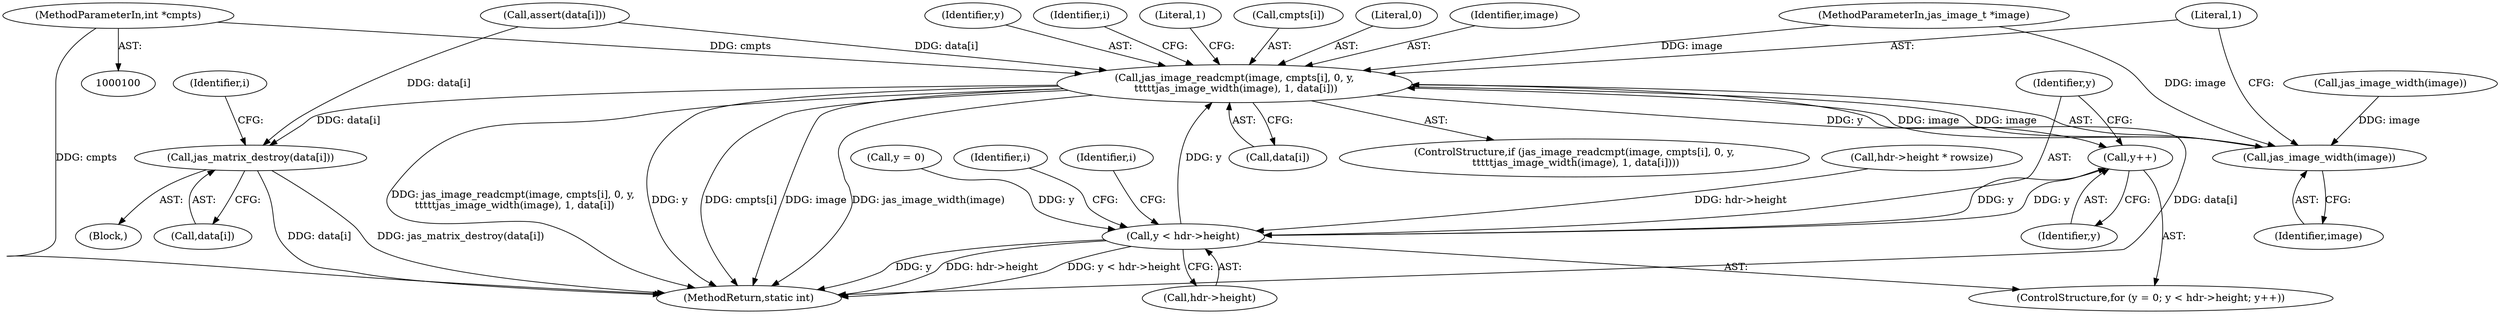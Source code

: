 digraph "0_jasper_411a4068f8c464e883358bf403a3e25158863823_1@pointer" {
"1000105" [label="(MethodParameterIn,int *cmpts)"];
"1000191" [label="(Call,jas_image_readcmpt(image, cmpts[i], 0, y,\n \t\t\t\t\tjas_image_width(image), 1, data[i]))"];
"1000177" [label="(Call,y++)"];
"1000172" [label="(Call,y < hdr->height)"];
"1000198" [label="(Call,jas_image_width(image))"];
"1000360" [label="(Call,jas_matrix_destroy(data[i]))"];
"1000200" [label="(Literal,1)"];
"1000201" [label="(Call,data[i])"];
"1000105" [label="(MethodParameterIn,int *cmpts)"];
"1000178" [label="(Identifier,y)"];
"1000163" [label="(Call,hdr->height * rowsize)"];
"1000359" [label="(Block,)"];
"1000361" [label="(Call,data[i])"];
"1000197" [label="(Identifier,y)"];
"1000358" [label="(Identifier,i)"];
"1000191" [label="(Call,jas_image_readcmpt(image, cmpts[i], 0, y,\n \t\t\t\t\tjas_image_width(image), 1, data[i]))"];
"1000188" [label="(Identifier,i)"];
"1000207" [label="(Literal,1)"];
"1000190" [label="(ControlStructure,if (jas_image_readcmpt(image, cmpts[i], 0, y,\n \t\t\t\t\tjas_image_width(image), 1, data[i])))"];
"1000169" [label="(Call,y = 0)"];
"1000134" [label="(Call,jas_image_width(image))"];
"1000199" [label="(Identifier,image)"];
"1000360" [label="(Call,jas_matrix_destroy(data[i]))"];
"1000172" [label="(Call,y < hdr->height)"];
"1000366" [label="(MethodReturn,static int)"];
"1000193" [label="(Call,cmpts[i])"];
"1000174" [label="(Call,hdr->height)"];
"1000196" [label="(Literal,0)"];
"1000192" [label="(Identifier,image)"];
"1000173" [label="(Identifier,y)"];
"1000168" [label="(ControlStructure,for (y = 0; y < hdr->height; y++))"];
"1000103" [label="(MethodParameterIn,jas_image_t *image)"];
"1000177" [label="(Call,y++)"];
"1000198" [label="(Call,jas_image_width(image))"];
"1000352" [label="(Identifier,i)"];
"1000136" [label="(Call,assert(data[i]))"];
"1000182" [label="(Identifier,i)"];
"1000105" -> "1000100"  [label="AST: "];
"1000105" -> "1000366"  [label="DDG: cmpts"];
"1000105" -> "1000191"  [label="DDG: cmpts"];
"1000191" -> "1000190"  [label="AST: "];
"1000191" -> "1000201"  [label="CFG: "];
"1000192" -> "1000191"  [label="AST: "];
"1000193" -> "1000191"  [label="AST: "];
"1000196" -> "1000191"  [label="AST: "];
"1000197" -> "1000191"  [label="AST: "];
"1000198" -> "1000191"  [label="AST: "];
"1000200" -> "1000191"  [label="AST: "];
"1000201" -> "1000191"  [label="AST: "];
"1000207" -> "1000191"  [label="CFG: "];
"1000188" -> "1000191"  [label="CFG: "];
"1000191" -> "1000366"  [label="DDG: data[i]"];
"1000191" -> "1000366"  [label="DDG: jas_image_readcmpt(image, cmpts[i], 0, y,\n \t\t\t\t\tjas_image_width(image), 1, data[i])"];
"1000191" -> "1000366"  [label="DDG: y"];
"1000191" -> "1000366"  [label="DDG: cmpts[i]"];
"1000191" -> "1000366"  [label="DDG: image"];
"1000191" -> "1000366"  [label="DDG: jas_image_width(image)"];
"1000191" -> "1000177"  [label="DDG: y"];
"1000198" -> "1000191"  [label="DDG: image"];
"1000103" -> "1000191"  [label="DDG: image"];
"1000172" -> "1000191"  [label="DDG: y"];
"1000191" -> "1000198"  [label="DDG: image"];
"1000136" -> "1000191"  [label="DDG: data[i]"];
"1000191" -> "1000360"  [label="DDG: data[i]"];
"1000177" -> "1000168"  [label="AST: "];
"1000177" -> "1000178"  [label="CFG: "];
"1000178" -> "1000177"  [label="AST: "];
"1000173" -> "1000177"  [label="CFG: "];
"1000177" -> "1000172"  [label="DDG: y"];
"1000172" -> "1000177"  [label="DDG: y"];
"1000172" -> "1000168"  [label="AST: "];
"1000172" -> "1000174"  [label="CFG: "];
"1000173" -> "1000172"  [label="AST: "];
"1000174" -> "1000172"  [label="AST: "];
"1000182" -> "1000172"  [label="CFG: "];
"1000352" -> "1000172"  [label="CFG: "];
"1000172" -> "1000366"  [label="DDG: y < hdr->height"];
"1000172" -> "1000366"  [label="DDG: y"];
"1000172" -> "1000366"  [label="DDG: hdr->height"];
"1000169" -> "1000172"  [label="DDG: y"];
"1000163" -> "1000172"  [label="DDG: hdr->height"];
"1000198" -> "1000199"  [label="CFG: "];
"1000199" -> "1000198"  [label="AST: "];
"1000200" -> "1000198"  [label="CFG: "];
"1000134" -> "1000198"  [label="DDG: image"];
"1000103" -> "1000198"  [label="DDG: image"];
"1000360" -> "1000359"  [label="AST: "];
"1000360" -> "1000361"  [label="CFG: "];
"1000361" -> "1000360"  [label="AST: "];
"1000358" -> "1000360"  [label="CFG: "];
"1000360" -> "1000366"  [label="DDG: data[i]"];
"1000360" -> "1000366"  [label="DDG: jas_matrix_destroy(data[i])"];
"1000136" -> "1000360"  [label="DDG: data[i]"];
}
